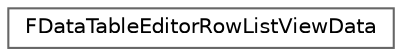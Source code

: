 digraph "Graphical Class Hierarchy"
{
 // INTERACTIVE_SVG=YES
 // LATEX_PDF_SIZE
  bgcolor="transparent";
  edge [fontname=Helvetica,fontsize=10,labelfontname=Helvetica,labelfontsize=10];
  node [fontname=Helvetica,fontsize=10,shape=box,height=0.2,width=0.4];
  rankdir="LR";
  Node0 [id="Node000000",label="FDataTableEditorRowListViewData",height=0.2,width=0.4,color="grey40", fillcolor="white", style="filled",URL="$d6/d68/structFDataTableEditorRowListViewData.html",tooltip=" "];
}
